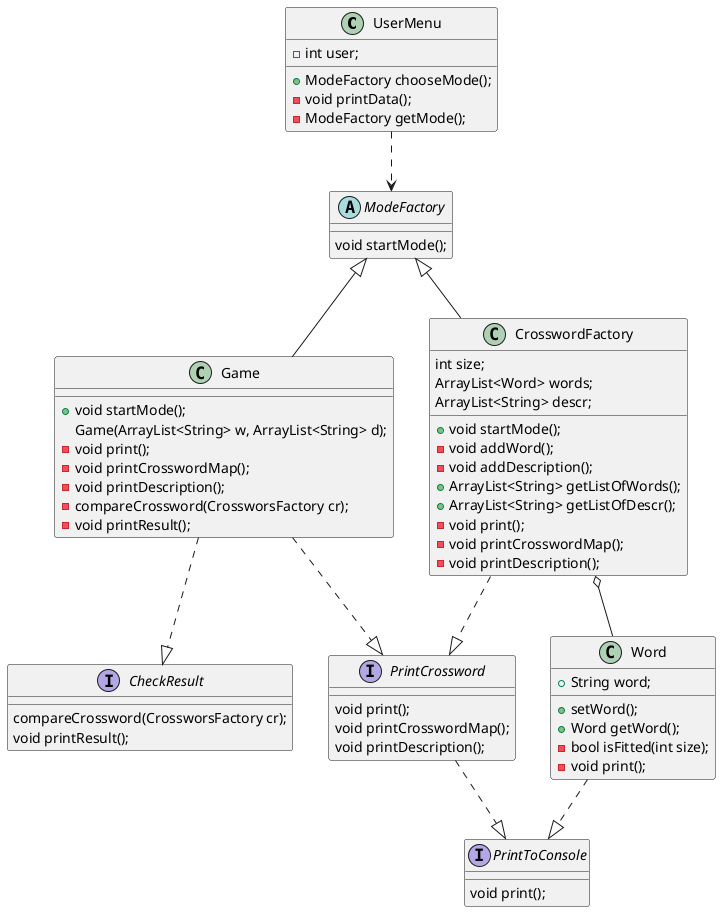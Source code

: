 @startuml

class UserMenu{
-int user;
+ModeFactory chooseMode();
-void printData();
-ModeFactory getMode();
}

abstract class ModeFactory{
void startMode();
}

class Game{
+void startMode();
Game(ArrayList<String> w, ArrayList<String> d);
-void print();
-void printCrosswordMap();
-void printDescription();
-compareCrossword(CrossworsFactory cr);
-void printResult();
}

class CrosswordFactory{
int size;
ArrayList<Word> words;
ArrayList<String> descr;
+void startMode();
-void addWord();
-void addDescription();
+ArrayList<String> getListOfWords();
+ArrayList<String> getListOfDescr();
-void print();
-void printCrosswordMap();
-void printDescription();
}

class Word{
+String word;
+setWord();
+Word getWord();
-bool isFitted(int size);
-void print();
}

interface CheckResult{
compareCrossword(CrossworsFactory cr);
void printResult();
}

interface PrintToConsole{
void print();
}

interface PrintCrossword{
void print();
void printCrosswordMap();
void printDescription();
}

UserMenu..>ModeFactory
ModeFactory<|--Game
ModeFactory<|--CrosswordFactory
PrintCrossword..|>PrintToConsole
CrosswordFactory o--Word
Game..|>CheckResult
Game..|>PrintCrossword
CrosswordFactory..|>PrintCrossword
Word..|>PrintToConsole
@enduml